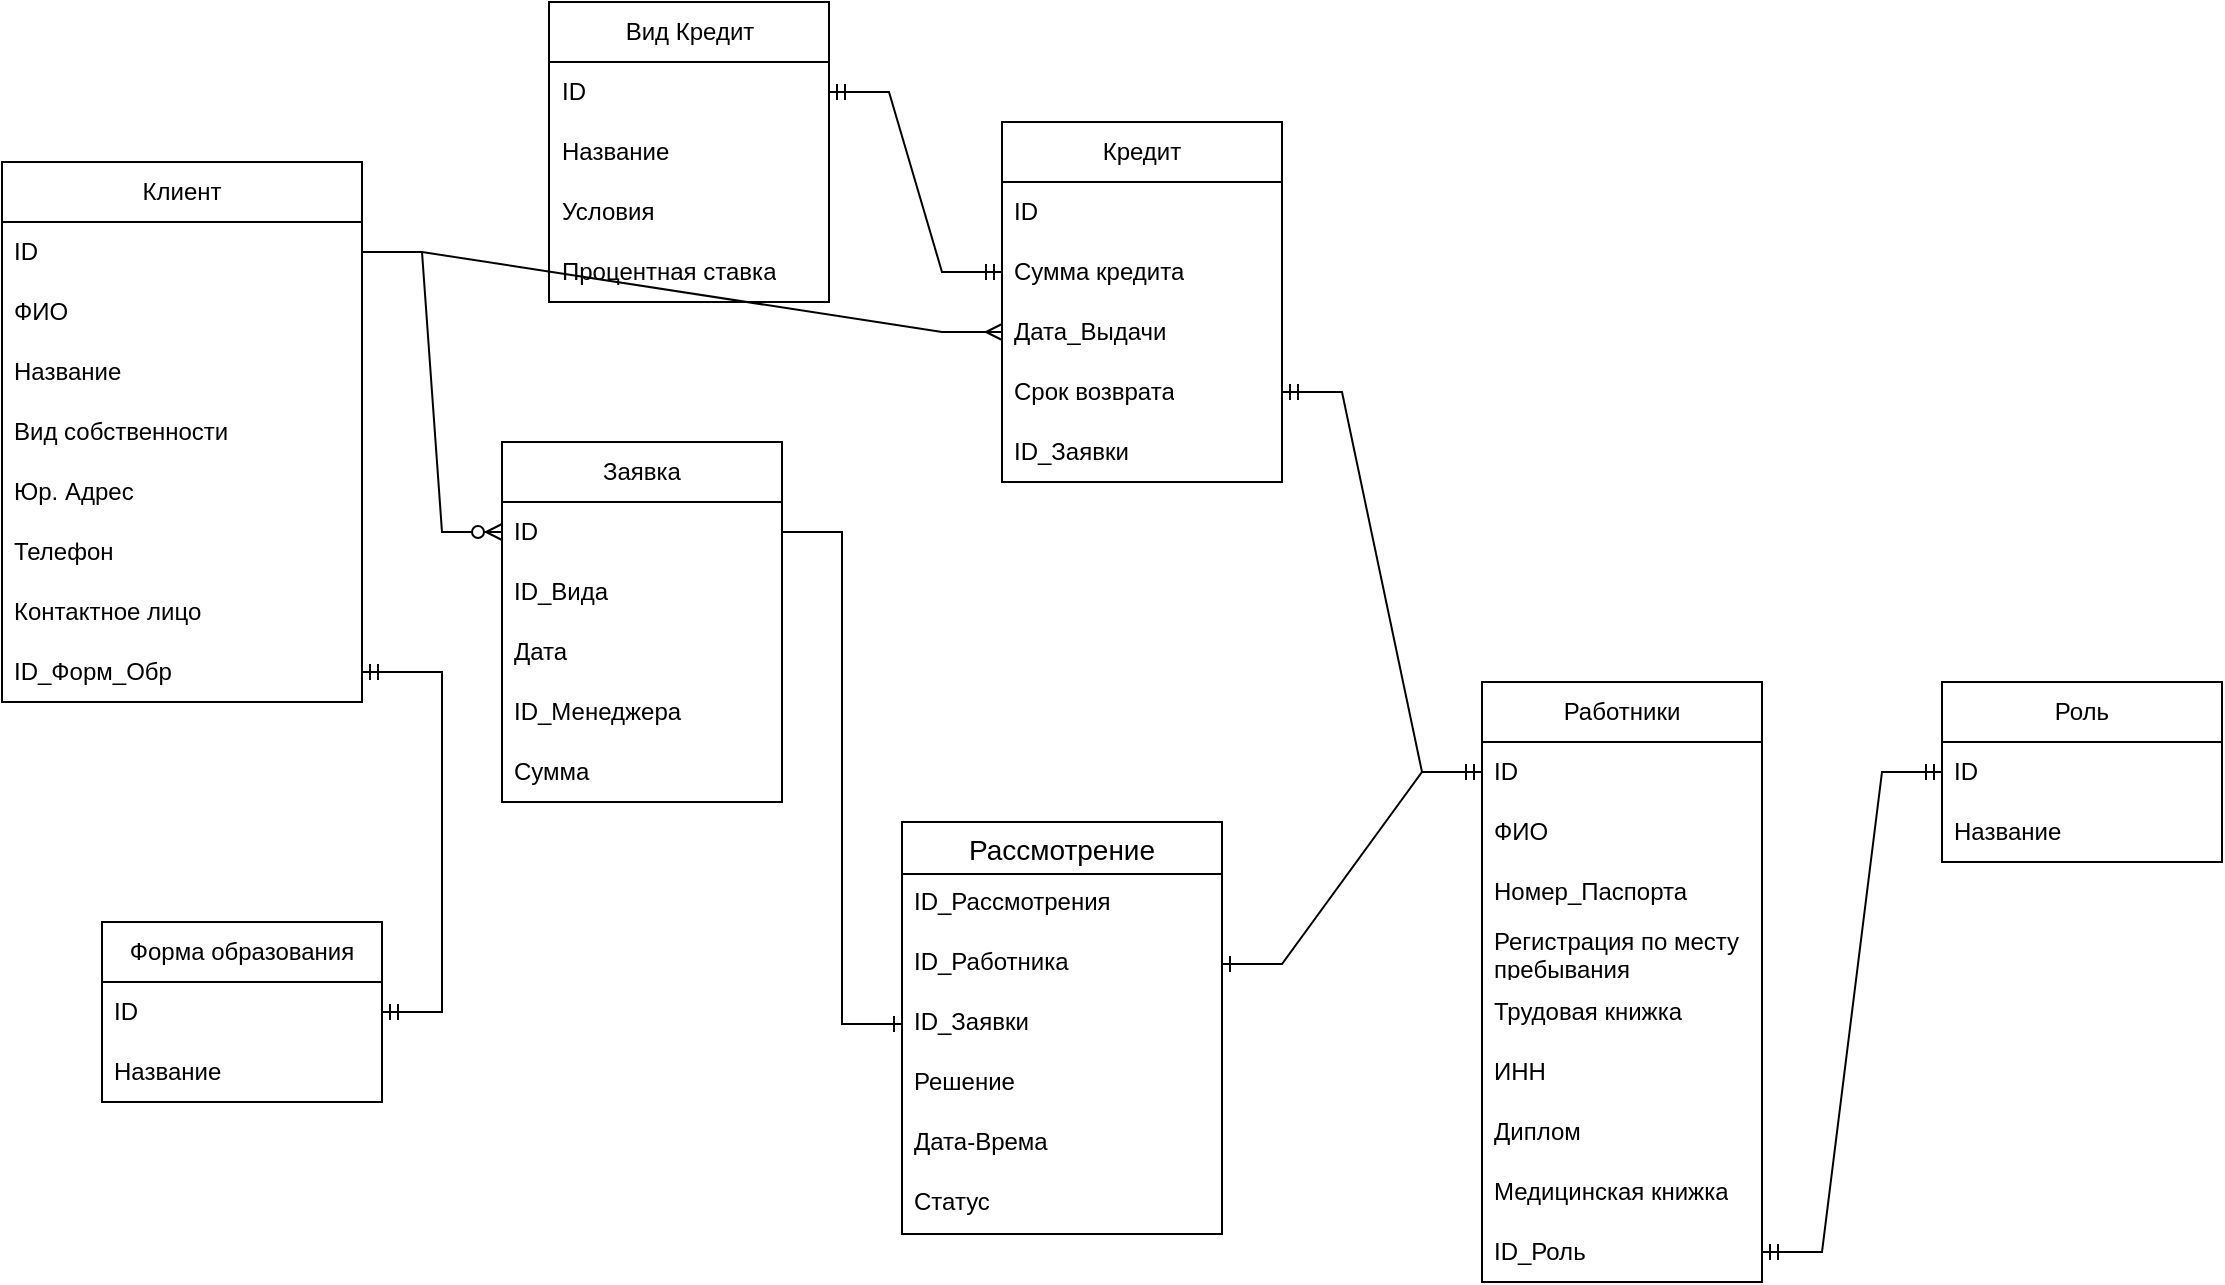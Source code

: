 <mxfile version="21.0.6" type="device"><diagram name="Страница 1" id="rEKYT_h9-InaHs8J2oHr"><mxGraphModel dx="792" dy="946" grid="1" gridSize="10" guides="1" tooltips="1" connect="1" arrows="1" fold="1" page="1" pageScale="1" pageWidth="827" pageHeight="1169" math="0" shadow="0"><root><mxCell id="0"/><mxCell id="1" parent="0"/><mxCell id="pKJiIYl7thrqAKzJzSIM-1" value="Клиент" style="swimlane;fontStyle=0;childLayout=stackLayout;horizontal=1;startSize=30;horizontalStack=0;resizeParent=1;resizeParentMax=0;resizeLast=0;collapsible=1;marginBottom=0;whiteSpace=wrap;html=1;" parent="1" vertex="1"><mxGeometry x="70" y="80" width="180" height="270" as="geometry"/></mxCell><mxCell id="pKJiIYl7thrqAKzJzSIM-2" value="ID" style="text;strokeColor=none;fillColor=none;align=left;verticalAlign=middle;spacingLeft=4;spacingRight=4;overflow=hidden;points=[[0,0.5],[1,0.5]];portConstraint=eastwest;rotatable=0;whiteSpace=wrap;html=1;" parent="pKJiIYl7thrqAKzJzSIM-1" vertex="1"><mxGeometry y="30" width="180" height="30" as="geometry"/></mxCell><mxCell id="pKJiIYl7thrqAKzJzSIM-3" value="ФИО&lt;span style=&quot;white-space: pre;&quot;&gt;&#9;&lt;/span&gt;" style="text;strokeColor=none;fillColor=none;align=left;verticalAlign=middle;spacingLeft=4;spacingRight=4;overflow=hidden;points=[[0,0.5],[1,0.5]];portConstraint=eastwest;rotatable=0;whiteSpace=wrap;html=1;" parent="pKJiIYl7thrqAKzJzSIM-1" vertex="1"><mxGeometry y="60" width="180" height="30" as="geometry"/></mxCell><mxCell id="pKJiIYl7thrqAKzJzSIM-4" value="Название" style="text;strokeColor=none;fillColor=none;align=left;verticalAlign=middle;spacingLeft=4;spacingRight=4;overflow=hidden;points=[[0,0.5],[1,0.5]];portConstraint=eastwest;rotatable=0;whiteSpace=wrap;html=1;" parent="pKJiIYl7thrqAKzJzSIM-1" vertex="1"><mxGeometry y="90" width="180" height="30" as="geometry"/></mxCell><mxCell id="pKJiIYl7thrqAKzJzSIM-5" value="Вид собственности" style="text;strokeColor=none;fillColor=none;align=left;verticalAlign=middle;spacingLeft=4;spacingRight=4;overflow=hidden;points=[[0,0.5],[1,0.5]];portConstraint=eastwest;rotatable=0;whiteSpace=wrap;html=1;" parent="pKJiIYl7thrqAKzJzSIM-1" vertex="1"><mxGeometry y="120" width="180" height="30" as="geometry"/></mxCell><mxCell id="pKJiIYl7thrqAKzJzSIM-6" value="Юр. Адрес" style="text;strokeColor=none;fillColor=none;align=left;verticalAlign=middle;spacingLeft=4;spacingRight=4;overflow=hidden;points=[[0,0.5],[1,0.5]];portConstraint=eastwest;rotatable=0;whiteSpace=wrap;html=1;" parent="pKJiIYl7thrqAKzJzSIM-1" vertex="1"><mxGeometry y="150" width="180" height="30" as="geometry"/></mxCell><mxCell id="pKJiIYl7thrqAKzJzSIM-7" value="Телефон" style="text;strokeColor=none;fillColor=none;align=left;verticalAlign=middle;spacingLeft=4;spacingRight=4;overflow=hidden;points=[[0,0.5],[1,0.5]];portConstraint=eastwest;rotatable=0;whiteSpace=wrap;html=1;" parent="pKJiIYl7thrqAKzJzSIM-1" vertex="1"><mxGeometry y="180" width="180" height="30" as="geometry"/></mxCell><mxCell id="pKJiIYl7thrqAKzJzSIM-8" value="Контактное лицо" style="text;strokeColor=none;fillColor=none;align=left;verticalAlign=middle;spacingLeft=4;spacingRight=4;overflow=hidden;points=[[0,0.5],[1,0.5]];portConstraint=eastwest;rotatable=0;whiteSpace=wrap;html=1;" parent="pKJiIYl7thrqAKzJzSIM-1" vertex="1"><mxGeometry y="210" width="180" height="30" as="geometry"/></mxCell><mxCell id="E73MDuhmEdLLGCTvt32D-2" value="ID_Форм_Обр" style="text;strokeColor=none;fillColor=none;align=left;verticalAlign=middle;spacingLeft=4;spacingRight=4;overflow=hidden;points=[[0,0.5],[1,0.5]];portConstraint=eastwest;rotatable=0;whiteSpace=wrap;html=1;" vertex="1" parent="pKJiIYl7thrqAKzJzSIM-1"><mxGeometry y="240" width="180" height="30" as="geometry"/></mxCell><mxCell id="pKJiIYl7thrqAKzJzSIM-9" value="Вид Кредит" style="swimlane;fontStyle=0;childLayout=stackLayout;horizontal=1;startSize=30;horizontalStack=0;resizeParent=1;resizeParentMax=0;resizeLast=0;collapsible=1;marginBottom=0;whiteSpace=wrap;html=1;" parent="1" vertex="1"><mxGeometry x="343.5" width="140" height="150" as="geometry"/></mxCell><mxCell id="pKJiIYl7thrqAKzJzSIM-10" value="ID" style="text;strokeColor=none;fillColor=none;align=left;verticalAlign=middle;spacingLeft=4;spacingRight=4;overflow=hidden;points=[[0,0.5],[1,0.5]];portConstraint=eastwest;rotatable=0;whiteSpace=wrap;html=1;" parent="pKJiIYl7thrqAKzJzSIM-9" vertex="1"><mxGeometry y="30" width="140" height="30" as="geometry"/></mxCell><mxCell id="pKJiIYl7thrqAKzJzSIM-11" value="Название" style="text;strokeColor=none;fillColor=none;align=left;verticalAlign=middle;spacingLeft=4;spacingRight=4;overflow=hidden;points=[[0,0.5],[1,0.5]];portConstraint=eastwest;rotatable=0;whiteSpace=wrap;html=1;" parent="pKJiIYl7thrqAKzJzSIM-9" vertex="1"><mxGeometry y="60" width="140" height="30" as="geometry"/></mxCell><mxCell id="pKJiIYl7thrqAKzJzSIM-12" value="Условия" style="text;strokeColor=none;fillColor=none;align=left;verticalAlign=middle;spacingLeft=4;spacingRight=4;overflow=hidden;points=[[0,0.5],[1,0.5]];portConstraint=eastwest;rotatable=0;whiteSpace=wrap;html=1;" parent="pKJiIYl7thrqAKzJzSIM-9" vertex="1"><mxGeometry y="90" width="140" height="30" as="geometry"/></mxCell><mxCell id="pKJiIYl7thrqAKzJzSIM-13" value="Процентная ставка" style="text;strokeColor=none;fillColor=none;align=left;verticalAlign=middle;spacingLeft=4;spacingRight=4;overflow=hidden;points=[[0,0.5],[1,0.5]];portConstraint=eastwest;rotatable=0;whiteSpace=wrap;html=1;" parent="pKJiIYl7thrqAKzJzSIM-9" vertex="1"><mxGeometry y="120" width="140" height="30" as="geometry"/></mxCell><mxCell id="pKJiIYl7thrqAKzJzSIM-16" value="Кредит" style="swimlane;fontStyle=0;childLayout=stackLayout;horizontal=1;startSize=30;horizontalStack=0;resizeParent=1;resizeParentMax=0;resizeLast=0;collapsible=1;marginBottom=0;whiteSpace=wrap;html=1;" parent="1" vertex="1"><mxGeometry x="570" y="60" width="140" height="180" as="geometry"/></mxCell><mxCell id="pKJiIYl7thrqAKzJzSIM-17" value="ID" style="text;strokeColor=none;fillColor=none;align=left;verticalAlign=middle;spacingLeft=4;spacingRight=4;overflow=hidden;points=[[0,0.5],[1,0.5]];portConstraint=eastwest;rotatable=0;whiteSpace=wrap;html=1;" parent="pKJiIYl7thrqAKzJzSIM-16" vertex="1"><mxGeometry y="30" width="140" height="30" as="geometry"/></mxCell><mxCell id="pKJiIYl7thrqAKzJzSIM-19" value="Сумма кредита" style="text;strokeColor=none;fillColor=none;align=left;verticalAlign=middle;spacingLeft=4;spacingRight=4;overflow=hidden;points=[[0,0.5],[1,0.5]];portConstraint=eastwest;rotatable=0;whiteSpace=wrap;html=1;" parent="pKJiIYl7thrqAKzJzSIM-16" vertex="1"><mxGeometry y="60" width="140" height="30" as="geometry"/></mxCell><mxCell id="pKJiIYl7thrqAKzJzSIM-21" value="Дата_Выдачи" style="text;strokeColor=none;fillColor=none;align=left;verticalAlign=middle;spacingLeft=4;spacingRight=4;overflow=hidden;points=[[0,0.5],[1,0.5]];portConstraint=eastwest;rotatable=0;whiteSpace=wrap;html=1;" parent="pKJiIYl7thrqAKzJzSIM-16" vertex="1"><mxGeometry y="90" width="140" height="30" as="geometry"/></mxCell><mxCell id="pKJiIYl7thrqAKzJzSIM-14" value="Срок возврата" style="text;strokeColor=none;fillColor=none;align=left;verticalAlign=middle;spacingLeft=4;spacingRight=4;overflow=hidden;points=[[0,0.5],[1,0.5]];portConstraint=eastwest;rotatable=0;whiteSpace=wrap;html=1;" parent="pKJiIYl7thrqAKzJzSIM-16" vertex="1"><mxGeometry y="120" width="140" height="30" as="geometry"/></mxCell><mxCell id="E73MDuhmEdLLGCTvt32D-1" value="ID_Заявки" style="text;strokeColor=none;fillColor=none;align=left;verticalAlign=middle;spacingLeft=4;spacingRight=4;overflow=hidden;points=[[0,0.5],[1,0.5]];portConstraint=eastwest;rotatable=0;whiteSpace=wrap;html=1;" vertex="1" parent="pKJiIYl7thrqAKzJzSIM-16"><mxGeometry y="150" width="140" height="30" as="geometry"/></mxCell><mxCell id="pKJiIYl7thrqAKzJzSIM-22" value="Заявка" style="swimlane;fontStyle=0;childLayout=stackLayout;horizontal=1;startSize=30;horizontalStack=0;resizeParent=1;resizeParentMax=0;resizeLast=0;collapsible=1;marginBottom=0;whiteSpace=wrap;html=1;" parent="1" vertex="1"><mxGeometry x="320" y="220" width="140" height="180" as="geometry"/></mxCell><mxCell id="pKJiIYl7thrqAKzJzSIM-23" value="ID" style="text;strokeColor=none;fillColor=none;align=left;verticalAlign=middle;spacingLeft=4;spacingRight=4;overflow=hidden;points=[[0,0.5],[1,0.5]];portConstraint=eastwest;rotatable=0;whiteSpace=wrap;html=1;" parent="pKJiIYl7thrqAKzJzSIM-22" vertex="1"><mxGeometry y="30" width="140" height="30" as="geometry"/></mxCell><mxCell id="E73MDuhmEdLLGCTvt32D-6" value="ID_Вида" style="text;strokeColor=none;fillColor=none;align=left;verticalAlign=middle;spacingLeft=4;spacingRight=4;overflow=hidden;points=[[0,0.5],[1,0.5]];portConstraint=eastwest;rotatable=0;whiteSpace=wrap;html=1;" vertex="1" parent="pKJiIYl7thrqAKzJzSIM-22"><mxGeometry y="60" width="140" height="30" as="geometry"/></mxCell><mxCell id="E73MDuhmEdLLGCTvt32D-7" value="Дата" style="text;strokeColor=none;fillColor=none;align=left;verticalAlign=middle;spacingLeft=4;spacingRight=4;overflow=hidden;points=[[0,0.5],[1,0.5]];portConstraint=eastwest;rotatable=0;whiteSpace=wrap;html=1;" vertex="1" parent="pKJiIYl7thrqAKzJzSIM-22"><mxGeometry y="90" width="140" height="30" as="geometry"/></mxCell><mxCell id="E73MDuhmEdLLGCTvt32D-8" value="ID_Менеджера" style="text;strokeColor=none;fillColor=none;align=left;verticalAlign=middle;spacingLeft=4;spacingRight=4;overflow=hidden;points=[[0,0.5],[1,0.5]];portConstraint=eastwest;rotatable=0;whiteSpace=wrap;html=1;" vertex="1" parent="pKJiIYl7thrqAKzJzSIM-22"><mxGeometry y="120" width="140" height="30" as="geometry"/></mxCell><mxCell id="E73MDuhmEdLLGCTvt32D-9" value="Сумма" style="text;strokeColor=none;fillColor=none;align=left;verticalAlign=middle;spacingLeft=4;spacingRight=4;overflow=hidden;points=[[0,0.5],[1,0.5]];portConstraint=eastwest;rotatable=0;whiteSpace=wrap;html=1;" vertex="1" parent="pKJiIYl7thrqAKzJzSIM-22"><mxGeometry y="150" width="140" height="30" as="geometry"/></mxCell><mxCell id="pKJiIYl7thrqAKzJzSIM-26" value="Работники" style="swimlane;fontStyle=0;childLayout=stackLayout;horizontal=1;startSize=30;horizontalStack=0;resizeParent=1;resizeParentMax=0;resizeLast=0;collapsible=1;marginBottom=0;whiteSpace=wrap;html=1;" parent="1" vertex="1"><mxGeometry x="810" y="340" width="140" height="300" as="geometry"/></mxCell><mxCell id="pKJiIYl7thrqAKzJzSIM-27" value="ID" style="text;strokeColor=none;fillColor=none;align=left;verticalAlign=middle;spacingLeft=4;spacingRight=4;overflow=hidden;points=[[0,0.5],[1,0.5]];portConstraint=eastwest;rotatable=0;whiteSpace=wrap;html=1;" parent="pKJiIYl7thrqAKzJzSIM-26" vertex="1"><mxGeometry y="30" width="140" height="30" as="geometry"/></mxCell><mxCell id="pKJiIYl7thrqAKzJzSIM-28" value="ФИО" style="text;strokeColor=none;fillColor=none;align=left;verticalAlign=middle;spacingLeft=4;spacingRight=4;overflow=hidden;points=[[0,0.5],[1,0.5]];portConstraint=eastwest;rotatable=0;whiteSpace=wrap;html=1;" parent="pKJiIYl7thrqAKzJzSIM-26" vertex="1"><mxGeometry y="60" width="140" height="30" as="geometry"/></mxCell><mxCell id="pKJiIYl7thrqAKzJzSIM-29" value="Номер_Паспорта" style="text;strokeColor=none;fillColor=none;align=left;verticalAlign=middle;spacingLeft=4;spacingRight=4;overflow=hidden;points=[[0,0.5],[1,0.5]];portConstraint=eastwest;rotatable=0;whiteSpace=wrap;html=1;" parent="pKJiIYl7thrqAKzJzSIM-26" vertex="1"><mxGeometry y="90" width="140" height="30" as="geometry"/></mxCell><mxCell id="pKJiIYl7thrqAKzJzSIM-44" value="Регистрация по месту пребывания" style="text;strokeColor=none;fillColor=none;align=left;verticalAlign=middle;spacingLeft=4;spacingRight=4;overflow=hidden;points=[[0,0.5],[1,0.5]];portConstraint=eastwest;rotatable=0;whiteSpace=wrap;html=1;" parent="pKJiIYl7thrqAKzJzSIM-26" vertex="1"><mxGeometry y="120" width="140" height="30" as="geometry"/></mxCell><mxCell id="pKJiIYl7thrqAKzJzSIM-45" value="Трудовая книжка" style="text;strokeColor=none;fillColor=none;align=left;verticalAlign=middle;spacingLeft=4;spacingRight=4;overflow=hidden;points=[[0,0.5],[1,0.5]];portConstraint=eastwest;rotatable=0;whiteSpace=wrap;html=1;" parent="pKJiIYl7thrqAKzJzSIM-26" vertex="1"><mxGeometry y="150" width="140" height="30" as="geometry"/></mxCell><mxCell id="pKJiIYl7thrqAKzJzSIM-46" value="ИНН" style="text;strokeColor=none;fillColor=none;align=left;verticalAlign=middle;spacingLeft=4;spacingRight=4;overflow=hidden;points=[[0,0.5],[1,0.5]];portConstraint=eastwest;rotatable=0;whiteSpace=wrap;html=1;" parent="pKJiIYl7thrqAKzJzSIM-26" vertex="1"><mxGeometry y="180" width="140" height="30" as="geometry"/></mxCell><mxCell id="pKJiIYl7thrqAKzJzSIM-47" value="Диплом" style="text;strokeColor=none;fillColor=none;align=left;verticalAlign=middle;spacingLeft=4;spacingRight=4;overflow=hidden;points=[[0,0.5],[1,0.5]];portConstraint=eastwest;rotatable=0;whiteSpace=wrap;html=1;" parent="pKJiIYl7thrqAKzJzSIM-26" vertex="1"><mxGeometry y="210" width="140" height="30" as="geometry"/></mxCell><mxCell id="pKJiIYl7thrqAKzJzSIM-48" value="Медицинская книжка" style="text;strokeColor=none;fillColor=none;align=left;verticalAlign=middle;spacingLeft=4;spacingRight=4;overflow=hidden;points=[[0,0.5],[1,0.5]];portConstraint=eastwest;rotatable=0;whiteSpace=wrap;html=1;" parent="pKJiIYl7thrqAKzJzSIM-26" vertex="1"><mxGeometry y="240" width="140" height="30" as="geometry"/></mxCell><mxCell id="E73MDuhmEdLLGCTvt32D-16" value="ID_Роль" style="text;strokeColor=none;fillColor=none;align=left;verticalAlign=middle;spacingLeft=4;spacingRight=4;overflow=hidden;points=[[0,0.5],[1,0.5]];portConstraint=eastwest;rotatable=0;whiteSpace=wrap;html=1;" vertex="1" parent="pKJiIYl7thrqAKzJzSIM-26"><mxGeometry y="270" width="140" height="30" as="geometry"/></mxCell><mxCell id="pKJiIYl7thrqAKzJzSIM-50" value="" style="edgeStyle=entityRelationEdgeStyle;fontSize=12;html=1;endArrow=ERmandOne;startArrow=ERmandOne;rounded=0;" parent="1" source="pKJiIYl7thrqAKzJzSIM-10" edge="1"><mxGeometry width="100" height="100" relative="1" as="geometry"><mxPoint x="490" y="240" as="sourcePoint"/><mxPoint x="570" y="135" as="targetPoint"/></mxGeometry></mxCell><mxCell id="pKJiIYl7thrqAKzJzSIM-52" value="Рассмотрение" style="swimlane;fontStyle=0;childLayout=stackLayout;horizontal=1;startSize=26;horizontalStack=0;resizeParent=1;resizeParentMax=0;resizeLast=0;collapsible=1;marginBottom=0;align=center;fontSize=14;" parent="1" vertex="1"><mxGeometry x="520" y="410" width="160" height="206" as="geometry"/></mxCell><mxCell id="pKJiIYl7thrqAKzJzSIM-54" value="ID_Рассмотрения" style="text;strokeColor=none;fillColor=none;spacingLeft=4;spacingRight=4;overflow=hidden;rotatable=0;points=[[0,0.5],[1,0.5]];portConstraint=eastwest;fontSize=12;" parent="pKJiIYl7thrqAKzJzSIM-52" vertex="1"><mxGeometry y="26" width="160" height="30" as="geometry"/></mxCell><mxCell id="pKJiIYl7thrqAKzJzSIM-55" value="ID_Работника" style="text;strokeColor=none;fillColor=none;spacingLeft=4;spacingRight=4;overflow=hidden;rotatable=0;points=[[0,0.5],[1,0.5]];portConstraint=eastwest;fontSize=12;" parent="pKJiIYl7thrqAKzJzSIM-52" vertex="1"><mxGeometry y="56" width="160" height="30" as="geometry"/></mxCell><mxCell id="pKJiIYl7thrqAKzJzSIM-53" value="ID_Заявки" style="text;strokeColor=none;fillColor=none;spacingLeft=4;spacingRight=4;overflow=hidden;rotatable=0;points=[[0,0.5],[1,0.5]];portConstraint=eastwest;fontSize=12;" parent="pKJiIYl7thrqAKzJzSIM-52" vertex="1"><mxGeometry y="86" width="160" height="30" as="geometry"/></mxCell><mxCell id="pKJiIYl7thrqAKzJzSIM-63" value="Решение" style="text;strokeColor=none;fillColor=none;spacingLeft=4;spacingRight=4;overflow=hidden;rotatable=0;points=[[0,0.5],[1,0.5]];portConstraint=eastwest;fontSize=12;" parent="pKJiIYl7thrqAKzJzSIM-52" vertex="1"><mxGeometry y="116" width="160" height="30" as="geometry"/></mxCell><mxCell id="E73MDuhmEdLLGCTvt32D-10" value="Дата-Врема" style="text;strokeColor=none;fillColor=none;spacingLeft=4;spacingRight=4;overflow=hidden;rotatable=0;points=[[0,0.5],[1,0.5]];portConstraint=eastwest;fontSize=12;" vertex="1" parent="pKJiIYl7thrqAKzJzSIM-52"><mxGeometry y="146" width="160" height="30" as="geometry"/></mxCell><mxCell id="E73MDuhmEdLLGCTvt32D-11" value="Статус" style="text;strokeColor=none;fillColor=none;spacingLeft=4;spacingRight=4;overflow=hidden;rotatable=0;points=[[0,0.5],[1,0.5]];portConstraint=eastwest;fontSize=12;" vertex="1" parent="pKJiIYl7thrqAKzJzSIM-52"><mxGeometry y="176" width="160" height="30" as="geometry"/></mxCell><mxCell id="pKJiIYl7thrqAKzJzSIM-57" value="" style="edgeStyle=entityRelationEdgeStyle;fontSize=12;html=1;endArrow=ERmandOne;startArrow=ERmandOne;rounded=0;" parent="1" target="pKJiIYl7thrqAKzJzSIM-27" edge="1"><mxGeometry width="100" height="100" relative="1" as="geometry"><mxPoint x="710" y="195" as="sourcePoint"/><mxPoint x="550" y="350" as="targetPoint"/></mxGeometry></mxCell><mxCell id="pKJiIYl7thrqAKzJzSIM-58" value="" style="edgeStyle=entityRelationEdgeStyle;fontSize=12;html=1;endArrow=ERmany;rounded=0;exitX=1;exitY=0.5;exitDx=0;exitDy=0;" parent="1" source="pKJiIYl7thrqAKzJzSIM-2" edge="1"><mxGeometry width="100" height="100" relative="1" as="geometry"><mxPoint x="520" y="300" as="sourcePoint"/><mxPoint x="570" y="165" as="targetPoint"/></mxGeometry></mxCell><mxCell id="pKJiIYl7thrqAKzJzSIM-59" value="" style="edgeStyle=entityRelationEdgeStyle;fontSize=12;html=1;endArrow=ERzeroToMany;endFill=1;rounded=0;" parent="1" source="pKJiIYl7thrqAKzJzSIM-2" target="pKJiIYl7thrqAKzJzSIM-23" edge="1"><mxGeometry width="100" height="100" relative="1" as="geometry"><mxPoint x="210" y="220" as="sourcePoint"/><mxPoint x="310" y="120" as="targetPoint"/></mxGeometry></mxCell><mxCell id="pKJiIYl7thrqAKzJzSIM-60" value="" style="edgeStyle=entityRelationEdgeStyle;fontSize=12;html=1;endArrow=ERone;endFill=1;rounded=0;" parent="1" source="pKJiIYl7thrqAKzJzSIM-27" target="pKJiIYl7thrqAKzJzSIM-55" edge="1"><mxGeometry width="100" height="100" relative="1" as="geometry"><mxPoint x="500" y="680" as="sourcePoint"/><mxPoint x="600" y="580" as="targetPoint"/></mxGeometry></mxCell><mxCell id="pKJiIYl7thrqAKzJzSIM-61" value="" style="edgeStyle=entityRelationEdgeStyle;fontSize=12;html=1;endArrow=ERone;endFill=1;rounded=0;" parent="1" source="pKJiIYl7thrqAKzJzSIM-23" target="pKJiIYl7thrqAKzJzSIM-53" edge="1"><mxGeometry width="100" height="100" relative="1" as="geometry"><mxPoint x="390" y="430" as="sourcePoint"/><mxPoint x="490" y="330" as="targetPoint"/></mxGeometry></mxCell><mxCell id="E73MDuhmEdLLGCTvt32D-12" value="Роль" style="swimlane;fontStyle=0;childLayout=stackLayout;horizontal=1;startSize=30;horizontalStack=0;resizeParent=1;resizeParentMax=0;resizeLast=0;collapsible=1;marginBottom=0;whiteSpace=wrap;html=1;" vertex="1" parent="1"><mxGeometry x="1040" y="340" width="140" height="90" as="geometry"/></mxCell><mxCell id="E73MDuhmEdLLGCTvt32D-13" value="ID" style="text;strokeColor=none;fillColor=none;align=left;verticalAlign=middle;spacingLeft=4;spacingRight=4;overflow=hidden;points=[[0,0.5],[1,0.5]];portConstraint=eastwest;rotatable=0;whiteSpace=wrap;html=1;" vertex="1" parent="E73MDuhmEdLLGCTvt32D-12"><mxGeometry y="30" width="140" height="30" as="geometry"/></mxCell><mxCell id="E73MDuhmEdLLGCTvt32D-14" value="Название" style="text;strokeColor=none;fillColor=none;align=left;verticalAlign=middle;spacingLeft=4;spacingRight=4;overflow=hidden;points=[[0,0.5],[1,0.5]];portConstraint=eastwest;rotatable=0;whiteSpace=wrap;html=1;" vertex="1" parent="E73MDuhmEdLLGCTvt32D-12"><mxGeometry y="60" width="140" height="30" as="geometry"/></mxCell><mxCell id="E73MDuhmEdLLGCTvt32D-18" value="Форма образования" style="swimlane;fontStyle=0;childLayout=stackLayout;horizontal=1;startSize=30;horizontalStack=0;resizeParent=1;resizeParentMax=0;resizeLast=0;collapsible=1;marginBottom=0;whiteSpace=wrap;html=1;" vertex="1" parent="1"><mxGeometry x="120" y="460" width="140" height="90" as="geometry"/></mxCell><mxCell id="E73MDuhmEdLLGCTvt32D-19" value="ID" style="text;strokeColor=none;fillColor=none;align=left;verticalAlign=middle;spacingLeft=4;spacingRight=4;overflow=hidden;points=[[0,0.5],[1,0.5]];portConstraint=eastwest;rotatable=0;whiteSpace=wrap;html=1;" vertex="1" parent="E73MDuhmEdLLGCTvt32D-18"><mxGeometry y="30" width="140" height="30" as="geometry"/></mxCell><mxCell id="E73MDuhmEdLLGCTvt32D-20" value="Название" style="text;strokeColor=none;fillColor=none;align=left;verticalAlign=middle;spacingLeft=4;spacingRight=4;overflow=hidden;points=[[0,0.5],[1,0.5]];portConstraint=eastwest;rotatable=0;whiteSpace=wrap;html=1;" vertex="1" parent="E73MDuhmEdLLGCTvt32D-18"><mxGeometry y="60" width="140" height="30" as="geometry"/></mxCell><mxCell id="E73MDuhmEdLLGCTvt32D-22" value="" style="edgeStyle=entityRelationEdgeStyle;fontSize=12;html=1;endArrow=ERmandOne;startArrow=ERmandOne;rounded=0;entryX=1;entryY=0.5;entryDx=0;entryDy=0;" edge="1" parent="1" source="E73MDuhmEdLLGCTvt32D-19" target="E73MDuhmEdLLGCTvt32D-2"><mxGeometry width="100" height="100" relative="1" as="geometry"><mxPoint x="190" y="500" as="sourcePoint"/><mxPoint x="290" y="400" as="targetPoint"/></mxGeometry></mxCell><mxCell id="E73MDuhmEdLLGCTvt32D-25" value="" style="edgeStyle=entityRelationEdgeStyle;fontSize=12;html=1;endArrow=ERmandOne;startArrow=ERmandOne;rounded=0;exitX=1;exitY=0.5;exitDx=0;exitDy=0;" edge="1" parent="1" source="E73MDuhmEdLLGCTvt32D-16" target="E73MDuhmEdLLGCTvt32D-13"><mxGeometry width="100" height="100" relative="1" as="geometry"><mxPoint x="1100" y="840" as="sourcePoint"/><mxPoint x="1200" y="740" as="targetPoint"/></mxGeometry></mxCell></root></mxGraphModel></diagram></mxfile>